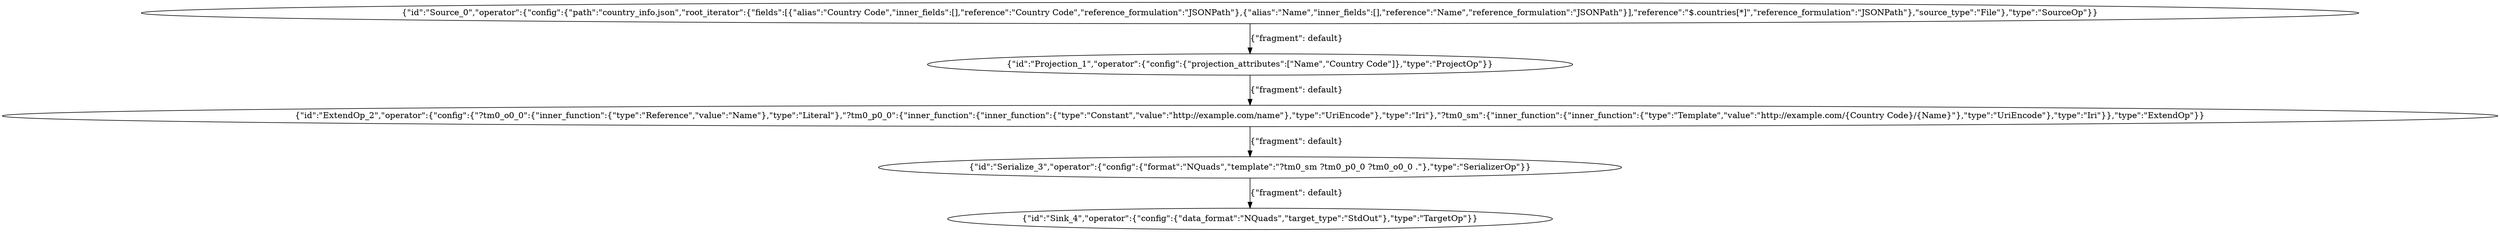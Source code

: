 digraph {
    0 [ label = "{\"id\":\"Source_0\",\"operator\":{\"config\":{\"path\":\"country_info.json\",\"root_iterator\":{\"fields\":[{\"alias\":\"Country Code\",\"inner_fields\":[],\"reference\":\"Country Code\",\"reference_formulation\":\"JSONPath\"},{\"alias\":\"Name\",\"inner_fields\":[],\"reference\":\"Name\",\"reference_formulation\":\"JSONPath\"}],\"reference\":\"$.countries[*]\",\"reference_formulation\":\"JSONPath\"},\"source_type\":\"File\"},\"type\":\"SourceOp\"}}" ]
    1 [ label = "{\"id\":\"Projection_1\",\"operator\":{\"config\":{\"projection_attributes\":[\"Name\",\"Country Code\"]},\"type\":\"ProjectOp\"}}" ]
    2 [ label = "{\"id\":\"ExtendOp_2\",\"operator\":{\"config\":{\"?tm0_o0_0\":{\"inner_function\":{\"type\":\"Reference\",\"value\":\"Name\"},\"type\":\"Literal\"},\"?tm0_p0_0\":{\"inner_function\":{\"inner_function\":{\"type\":\"Constant\",\"value\":\"http://example.com/name\"},\"type\":\"UriEncode\"},\"type\":\"Iri\"},\"?tm0_sm\":{\"inner_function\":{\"inner_function\":{\"type\":\"Template\",\"value\":\"http://example.com/{Country Code}/{Name}\"},\"type\":\"UriEncode\"},\"type\":\"Iri\"}},\"type\":\"ExtendOp\"}}" ]
    3 [ label = "{\"id\":\"Serialize_3\",\"operator\":{\"config\":{\"format\":\"NQuads\",\"template\":\"?tm0_sm ?tm0_p0_0 ?tm0_o0_0 .\"},\"type\":\"SerializerOp\"}}" ]
    4 [ label = "{\"id\":\"Sink_4\",\"operator\":{\"config\":{\"data_format\":\"NQuads\",\"target_type\":\"StdOut\"},\"type\":\"TargetOp\"}}" ]
    0 -> 1 [ label = "{\"fragment\": default}" ]
    1 -> 2 [ label = "{\"fragment\": default}" ]
    2 -> 3 [ label = "{\"fragment\": default}" ]
    3 -> 4 [ label = "{\"fragment\": default}" ]
}
